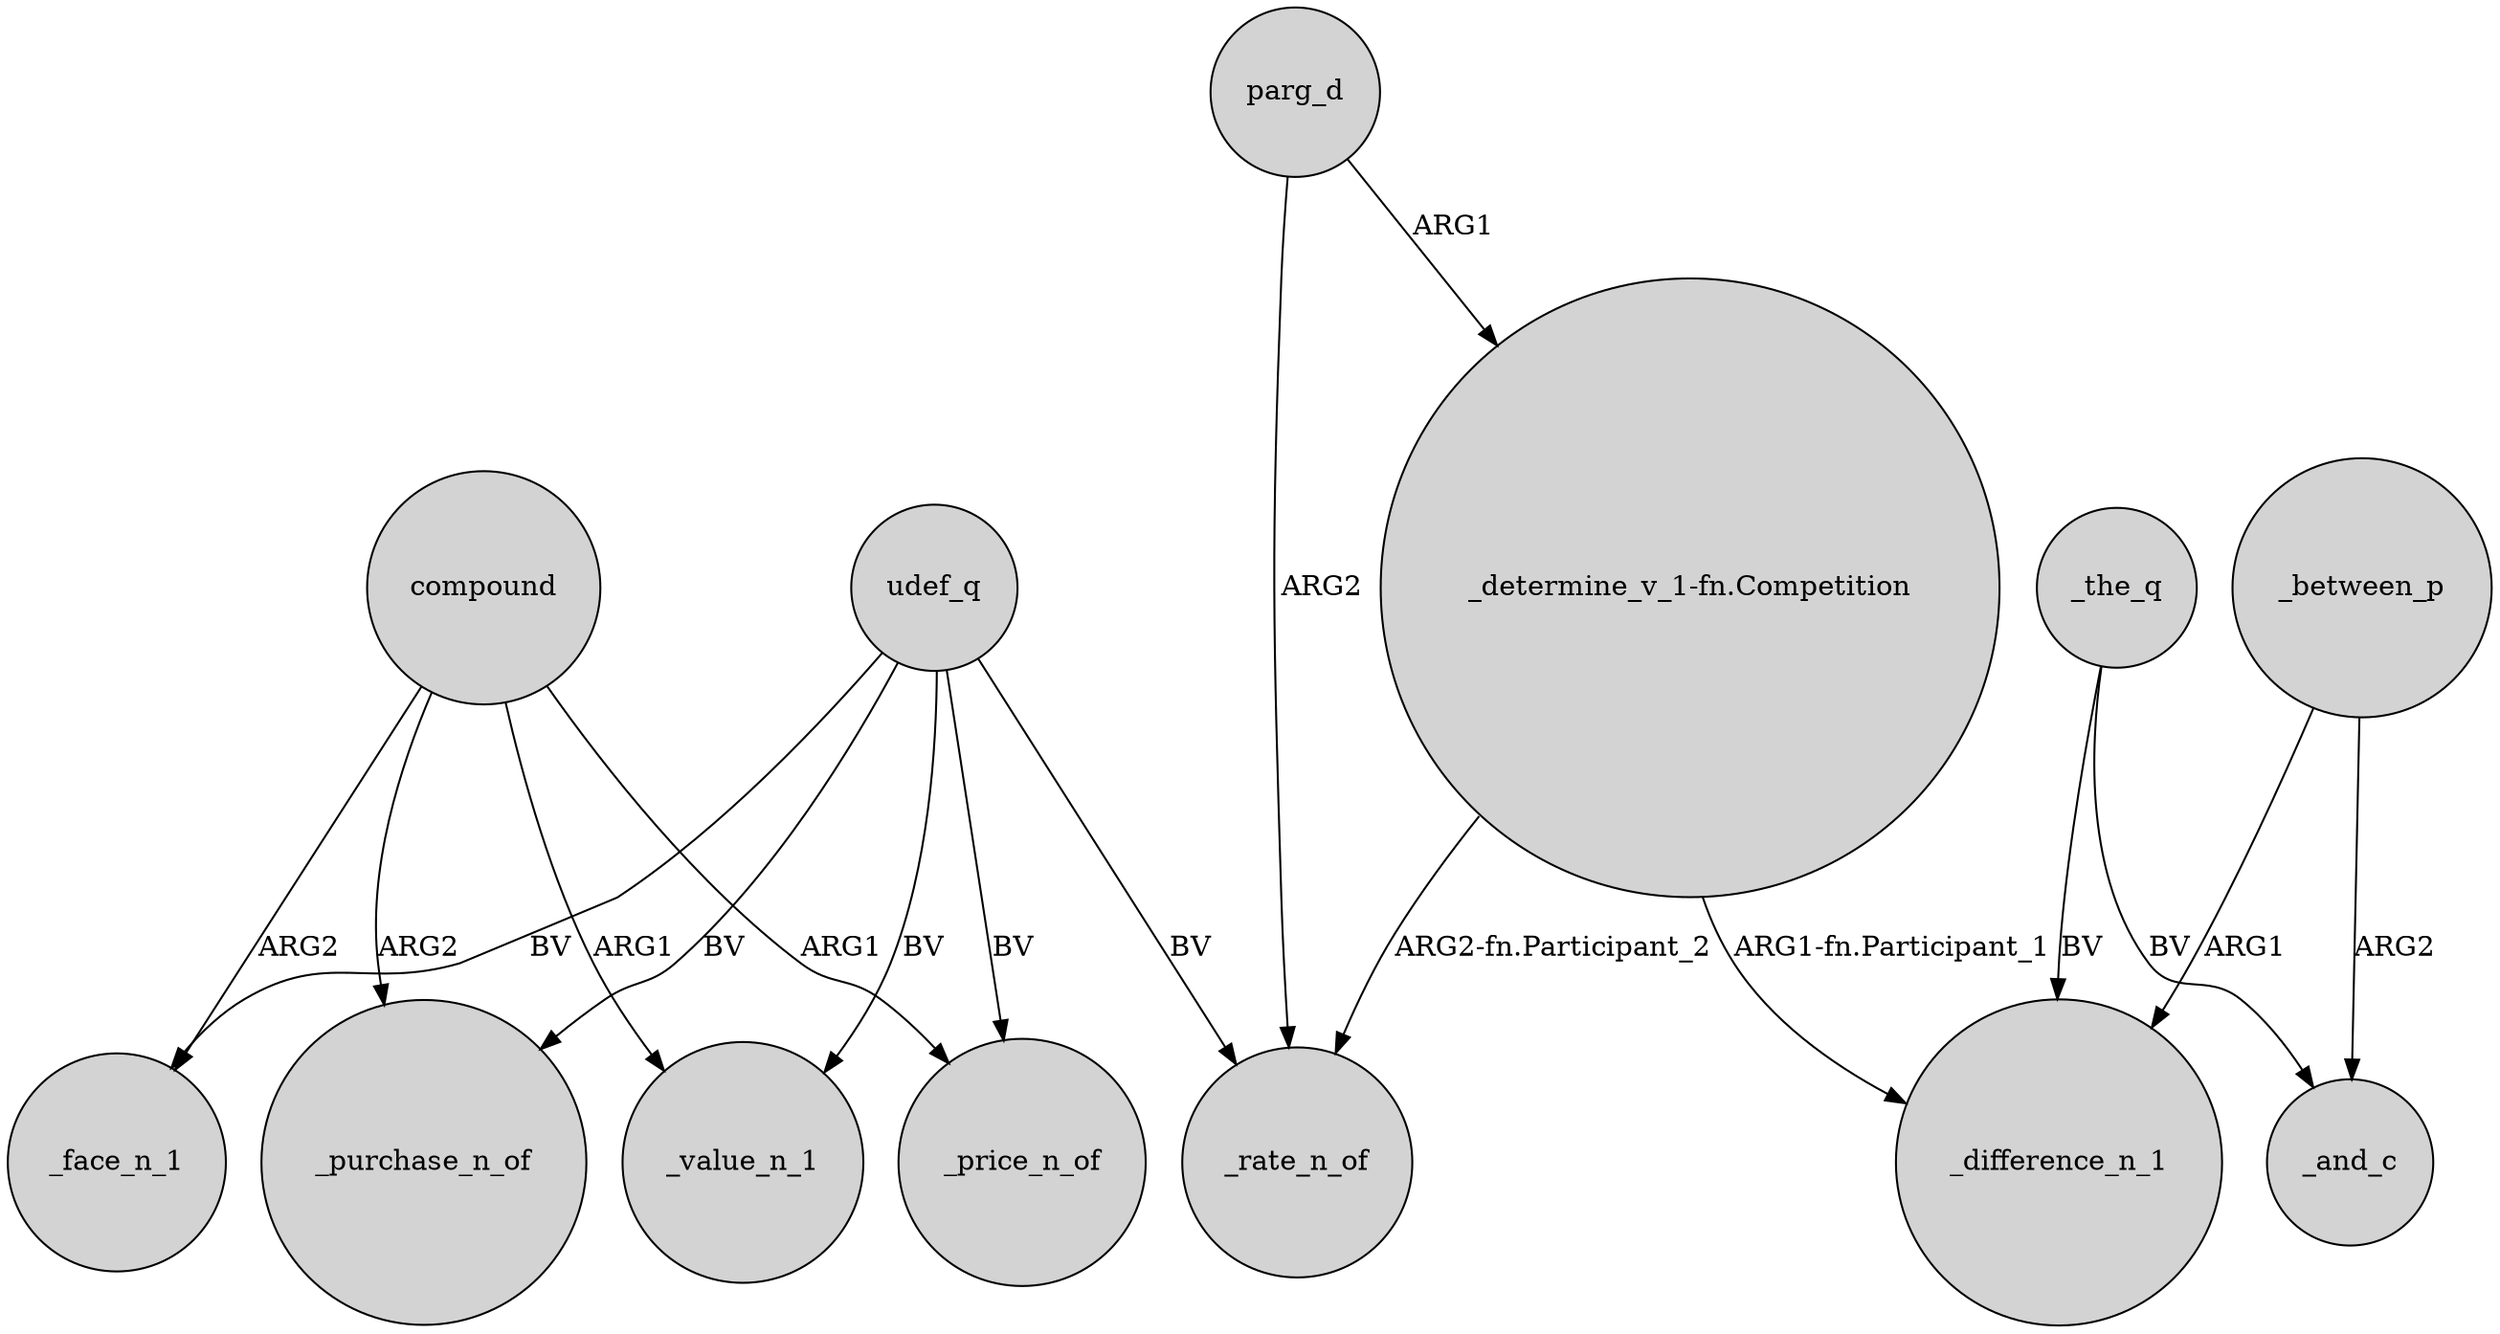 digraph {
	node [shape=circle style=filled]
	udef_q -> _purchase_n_of [label=BV]
	_the_q -> _difference_n_1 [label=BV]
	udef_q -> _face_n_1 [label=BV]
	compound -> _value_n_1 [label=ARG1]
	udef_q -> _rate_n_of [label=BV]
	parg_d -> "_determine_v_1-fn.Competition" [label=ARG1]
	_between_p -> _difference_n_1 [label=ARG1]
	compound -> _face_n_1 [label=ARG2]
	parg_d -> _rate_n_of [label=ARG2]
	"_determine_v_1-fn.Competition" -> _difference_n_1 [label="ARG1-fn.Participant_1"]
	_the_q -> _and_c [label=BV]
	compound -> _price_n_of [label=ARG1]
	"_determine_v_1-fn.Competition" -> _rate_n_of [label="ARG2-fn.Participant_2"]
	udef_q -> _price_n_of [label=BV]
	compound -> _purchase_n_of [label=ARG2]
	_between_p -> _and_c [label=ARG2]
	udef_q -> _value_n_1 [label=BV]
}
